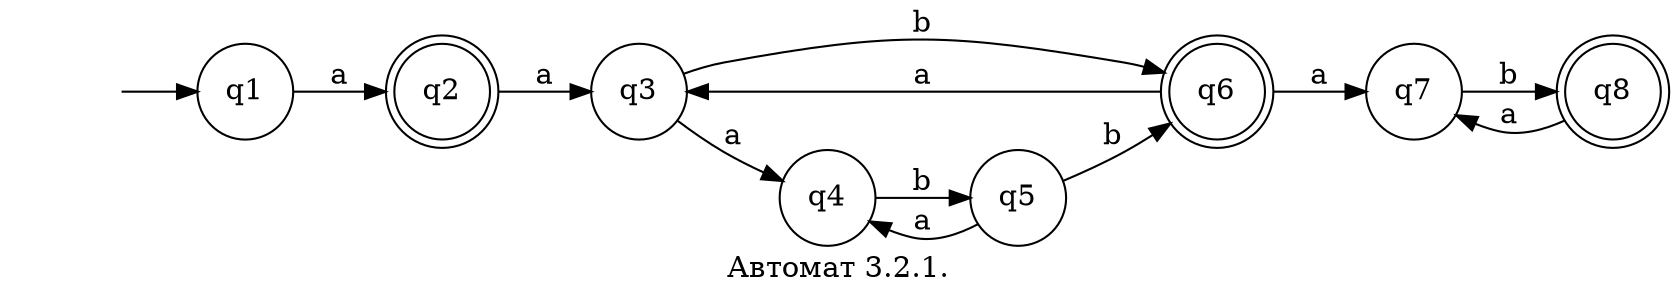 digraph {
    rankdir = LR;
    label = "Автомат 3.2.1.";
    "" [shape = none];
    node [shape = circle];
    q2 [shape="doublecircle" ];
    q6 [shape="doublecircle" ];
    q8 [shape="doublecircle" ];
    ""->q1;
    q1->q2[label="a"]
    q2->q3[label="a"]
    q3->q4[label="a"]
    q4->q5[label="b"]
    q5->q4[label="a"]
    q5->q6[label="b"]
    q3->q6[label="b"]
    q6->q3[label="a"]
    q6->q7[label="a"]
    q7->q8[label="b"]
    q8->q7[label="a"]
}